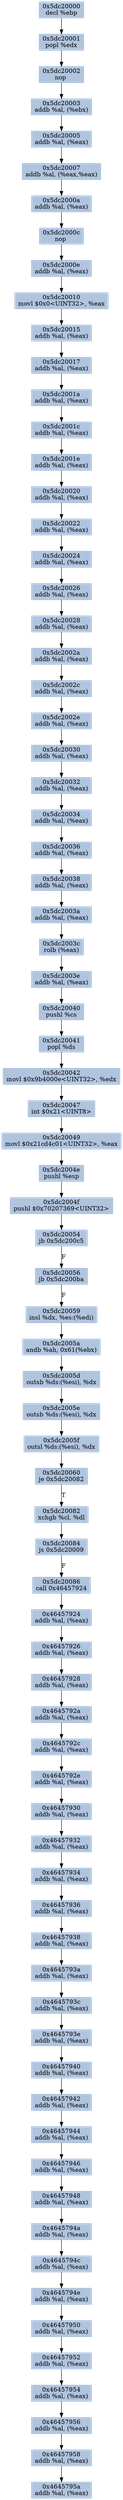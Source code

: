 digraph G {
node[shape=rectangle,style=filled,fillcolor=lightsteelblue,color=lightsteelblue]
bgcolor="transparent"
a0x5dc20000decl_ebp[label="0x5dc20000\ndecl %ebp"];
a0x5dc20001popl_edx[label="0x5dc20001\npopl %edx"];
a0x5dc20002nop_[label="0x5dc20002\nnop "];
a0x5dc20003addb_al_ebx_[label="0x5dc20003\naddb %al, (%ebx)"];
a0x5dc20005addb_al_eax_[label="0x5dc20005\naddb %al, (%eax)"];
a0x5dc20007addb_al_eaxeax_[label="0x5dc20007\naddb %al, (%eax,%eax)"];
a0x5dc2000aaddb_al_eax_[label="0x5dc2000a\naddb %al, (%eax)"];
a0x5dc2000cnop_[label="0x5dc2000c\nnop "];
a0x5dc2000eaddb_al_eax_[label="0x5dc2000e\naddb %al, (%eax)"];
a0x5dc20010movl_0x0UINT32_eax[label="0x5dc20010\nmovl $0x0<UINT32>, %eax"];
a0x5dc20015addb_al_eax_[label="0x5dc20015\naddb %al, (%eax)"];
a0x5dc20017addb_al_eax_[label="0x5dc20017\naddb %al, (%eax)"];
a0x5dc2001aaddb_al_eax_[label="0x5dc2001a\naddb %al, (%eax)"];
a0x5dc2001caddb_al_eax_[label="0x5dc2001c\naddb %al, (%eax)"];
a0x5dc2001eaddb_al_eax_[label="0x5dc2001e\naddb %al, (%eax)"];
a0x5dc20020addb_al_eax_[label="0x5dc20020\naddb %al, (%eax)"];
a0x5dc20022addb_al_eax_[label="0x5dc20022\naddb %al, (%eax)"];
a0x5dc20024addb_al_eax_[label="0x5dc20024\naddb %al, (%eax)"];
a0x5dc20026addb_al_eax_[label="0x5dc20026\naddb %al, (%eax)"];
a0x5dc20028addb_al_eax_[label="0x5dc20028\naddb %al, (%eax)"];
a0x5dc2002aaddb_al_eax_[label="0x5dc2002a\naddb %al, (%eax)"];
a0x5dc2002caddb_al_eax_[label="0x5dc2002c\naddb %al, (%eax)"];
a0x5dc2002eaddb_al_eax_[label="0x5dc2002e\naddb %al, (%eax)"];
a0x5dc20030addb_al_eax_[label="0x5dc20030\naddb %al, (%eax)"];
a0x5dc20032addb_al_eax_[label="0x5dc20032\naddb %al, (%eax)"];
a0x5dc20034addb_al_eax_[label="0x5dc20034\naddb %al, (%eax)"];
a0x5dc20036addb_al_eax_[label="0x5dc20036\naddb %al, (%eax)"];
a0x5dc20038addb_al_eax_[label="0x5dc20038\naddb %al, (%eax)"];
a0x5dc2003aaddb_al_eax_[label="0x5dc2003a\naddb %al, (%eax)"];
a0x5dc2003crolb_eax_[label="0x5dc2003c\nrolb (%eax)"];
a0x5dc2003eaddb_al_eax_[label="0x5dc2003e\naddb %al, (%eax)"];
a0x5dc20040pushl_cs[label="0x5dc20040\npushl %cs"];
a0x5dc20041popl_ds[label="0x5dc20041\npopl %ds"];
a0x5dc20042movl_0x9b4000eUINT32_edx[label="0x5dc20042\nmovl $0x9b4000e<UINT32>, %edx"];
a0x5dc20047int_0x21UINT8[label="0x5dc20047\nint $0x21<UINT8>"];
a0x5dc20049movl_0x21cd4c01UINT32_eax[label="0x5dc20049\nmovl $0x21cd4c01<UINT32>, %eax"];
a0x5dc2004epushl_esp[label="0x5dc2004e\npushl %esp"];
a0x5dc2004fpushl_0x70207369UINT32[label="0x5dc2004f\npushl $0x70207369<UINT32>"];
a0x5dc20054jb_0x5dc200c5[label="0x5dc20054\njb 0x5dc200c5"];
a0x5dc20056jb_0x5dc200ba[label="0x5dc20056\njb 0x5dc200ba"];
a0x5dc20059insl_dx_es_edi_[label="0x5dc20059\ninsl %dx, %es:(%edi)"];
a0x5dc2005aandb_ah_0x61ebx_[label="0x5dc2005a\nandb %ah, 0x61(%ebx)"];
a0x5dc2005doutsb_ds_esi__dx[label="0x5dc2005d\noutsb %ds:(%esi), %dx"];
a0x5dc2005eoutsb_ds_esi__dx[label="0x5dc2005e\noutsb %ds:(%esi), %dx"];
a0x5dc2005foutsl_ds_esi__dx[label="0x5dc2005f\noutsl %ds:(%esi), %dx"];
a0x5dc20060je_0x5dc20082[label="0x5dc20060\nje 0x5dc20082"];
a0x5dc20082xchgb_cl_dl[label="0x5dc20082\nxchgb %cl, %dl"];
a0x5dc20084js_0x5dc20009[label="0x5dc20084\njs 0x5dc20009"];
a0x5dc20086call_0x46457924[label="0x5dc20086\ncall 0x46457924"];
a0x46457924addb_al_eax_[label="0x46457924\naddb %al, (%eax)"];
a0x46457926addb_al_eax_[label="0x46457926\naddb %al, (%eax)"];
a0x46457928addb_al_eax_[label="0x46457928\naddb %al, (%eax)"];
a0x4645792aaddb_al_eax_[label="0x4645792a\naddb %al, (%eax)"];
a0x4645792caddb_al_eax_[label="0x4645792c\naddb %al, (%eax)"];
a0x4645792eaddb_al_eax_[label="0x4645792e\naddb %al, (%eax)"];
a0x46457930addb_al_eax_[label="0x46457930\naddb %al, (%eax)"];
a0x46457932addb_al_eax_[label="0x46457932\naddb %al, (%eax)"];
a0x46457934addb_al_eax_[label="0x46457934\naddb %al, (%eax)"];
a0x46457936addb_al_eax_[label="0x46457936\naddb %al, (%eax)"];
a0x46457938addb_al_eax_[label="0x46457938\naddb %al, (%eax)"];
a0x4645793aaddb_al_eax_[label="0x4645793a\naddb %al, (%eax)"];
a0x4645793caddb_al_eax_[label="0x4645793c\naddb %al, (%eax)"];
a0x4645793eaddb_al_eax_[label="0x4645793e\naddb %al, (%eax)"];
a0x46457940addb_al_eax_[label="0x46457940\naddb %al, (%eax)"];
a0x46457942addb_al_eax_[label="0x46457942\naddb %al, (%eax)"];
a0x46457944addb_al_eax_[label="0x46457944\naddb %al, (%eax)"];
a0x46457946addb_al_eax_[label="0x46457946\naddb %al, (%eax)"];
a0x46457948addb_al_eax_[label="0x46457948\naddb %al, (%eax)"];
a0x4645794aaddb_al_eax_[label="0x4645794a\naddb %al, (%eax)"];
a0x4645794caddb_al_eax_[label="0x4645794c\naddb %al, (%eax)"];
a0x4645794eaddb_al_eax_[label="0x4645794e\naddb %al, (%eax)"];
a0x46457950addb_al_eax_[label="0x46457950\naddb %al, (%eax)"];
a0x46457952addb_al_eax_[label="0x46457952\naddb %al, (%eax)"];
a0x46457954addb_al_eax_[label="0x46457954\naddb %al, (%eax)"];
a0x46457956addb_al_eax_[label="0x46457956\naddb %al, (%eax)"];
a0x46457958addb_al_eax_[label="0x46457958\naddb %al, (%eax)"];
a0x4645795aaddb_al_eax_[label="0x4645795a\naddb %al, (%eax)"];
a0x5dc20000decl_ebp -> a0x5dc20001popl_edx [color="#000000"];
a0x5dc20001popl_edx -> a0x5dc20002nop_ [color="#000000"];
a0x5dc20002nop_ -> a0x5dc20003addb_al_ebx_ [color="#000000"];
a0x5dc20003addb_al_ebx_ -> a0x5dc20005addb_al_eax_ [color="#000000"];
a0x5dc20005addb_al_eax_ -> a0x5dc20007addb_al_eaxeax_ [color="#000000"];
a0x5dc20007addb_al_eaxeax_ -> a0x5dc2000aaddb_al_eax_ [color="#000000"];
a0x5dc2000aaddb_al_eax_ -> a0x5dc2000cnop_ [color="#000000"];
a0x5dc2000cnop_ -> a0x5dc2000eaddb_al_eax_ [color="#000000"];
a0x5dc2000eaddb_al_eax_ -> a0x5dc20010movl_0x0UINT32_eax [color="#000000"];
a0x5dc20010movl_0x0UINT32_eax -> a0x5dc20015addb_al_eax_ [color="#000000"];
a0x5dc20015addb_al_eax_ -> a0x5dc20017addb_al_eax_ [color="#000000"];
a0x5dc20017addb_al_eax_ -> a0x5dc2001aaddb_al_eax_ [color="#000000"];
a0x5dc2001aaddb_al_eax_ -> a0x5dc2001caddb_al_eax_ [color="#000000"];
a0x5dc2001caddb_al_eax_ -> a0x5dc2001eaddb_al_eax_ [color="#000000"];
a0x5dc2001eaddb_al_eax_ -> a0x5dc20020addb_al_eax_ [color="#000000"];
a0x5dc20020addb_al_eax_ -> a0x5dc20022addb_al_eax_ [color="#000000"];
a0x5dc20022addb_al_eax_ -> a0x5dc20024addb_al_eax_ [color="#000000"];
a0x5dc20024addb_al_eax_ -> a0x5dc20026addb_al_eax_ [color="#000000"];
a0x5dc20026addb_al_eax_ -> a0x5dc20028addb_al_eax_ [color="#000000"];
a0x5dc20028addb_al_eax_ -> a0x5dc2002aaddb_al_eax_ [color="#000000"];
a0x5dc2002aaddb_al_eax_ -> a0x5dc2002caddb_al_eax_ [color="#000000"];
a0x5dc2002caddb_al_eax_ -> a0x5dc2002eaddb_al_eax_ [color="#000000"];
a0x5dc2002eaddb_al_eax_ -> a0x5dc20030addb_al_eax_ [color="#000000"];
a0x5dc20030addb_al_eax_ -> a0x5dc20032addb_al_eax_ [color="#000000"];
a0x5dc20032addb_al_eax_ -> a0x5dc20034addb_al_eax_ [color="#000000"];
a0x5dc20034addb_al_eax_ -> a0x5dc20036addb_al_eax_ [color="#000000"];
a0x5dc20036addb_al_eax_ -> a0x5dc20038addb_al_eax_ [color="#000000"];
a0x5dc20038addb_al_eax_ -> a0x5dc2003aaddb_al_eax_ [color="#000000"];
a0x5dc2003aaddb_al_eax_ -> a0x5dc2003crolb_eax_ [color="#000000"];
a0x5dc2003crolb_eax_ -> a0x5dc2003eaddb_al_eax_ [color="#000000"];
a0x5dc2003eaddb_al_eax_ -> a0x5dc20040pushl_cs [color="#000000"];
a0x5dc20040pushl_cs -> a0x5dc20041popl_ds [color="#000000"];
a0x5dc20041popl_ds -> a0x5dc20042movl_0x9b4000eUINT32_edx [color="#000000"];
a0x5dc20042movl_0x9b4000eUINT32_edx -> a0x5dc20047int_0x21UINT8 [color="#000000"];
a0x5dc20047int_0x21UINT8 -> a0x5dc20049movl_0x21cd4c01UINT32_eax [color="#000000"];
a0x5dc20049movl_0x21cd4c01UINT32_eax -> a0x5dc2004epushl_esp [color="#000000"];
a0x5dc2004epushl_esp -> a0x5dc2004fpushl_0x70207369UINT32 [color="#000000"];
a0x5dc2004fpushl_0x70207369UINT32 -> a0x5dc20054jb_0x5dc200c5 [color="#000000"];
a0x5dc20054jb_0x5dc200c5 -> a0x5dc20056jb_0x5dc200ba [color="#000000",label="F"];
a0x5dc20056jb_0x5dc200ba -> a0x5dc20059insl_dx_es_edi_ [color="#000000",label="F"];
a0x5dc20059insl_dx_es_edi_ -> a0x5dc2005aandb_ah_0x61ebx_ [color="#000000"];
a0x5dc2005aandb_ah_0x61ebx_ -> a0x5dc2005doutsb_ds_esi__dx [color="#000000"];
a0x5dc2005doutsb_ds_esi__dx -> a0x5dc2005eoutsb_ds_esi__dx [color="#000000"];
a0x5dc2005eoutsb_ds_esi__dx -> a0x5dc2005foutsl_ds_esi__dx [color="#000000"];
a0x5dc2005foutsl_ds_esi__dx -> a0x5dc20060je_0x5dc20082 [color="#000000"];
a0x5dc20060je_0x5dc20082 -> a0x5dc20082xchgb_cl_dl [color="#000000",label="T"];
a0x5dc20082xchgb_cl_dl -> a0x5dc20084js_0x5dc20009 [color="#000000"];
a0x5dc20084js_0x5dc20009 -> a0x5dc20086call_0x46457924 [color="#000000",label="F"];
a0x5dc20086call_0x46457924 -> a0x46457924addb_al_eax_ [color="#000000"];
a0x46457924addb_al_eax_ -> a0x46457926addb_al_eax_ [color="#000000"];
a0x46457926addb_al_eax_ -> a0x46457928addb_al_eax_ [color="#000000"];
a0x46457928addb_al_eax_ -> a0x4645792aaddb_al_eax_ [color="#000000"];
a0x4645792aaddb_al_eax_ -> a0x4645792caddb_al_eax_ [color="#000000"];
a0x4645792caddb_al_eax_ -> a0x4645792eaddb_al_eax_ [color="#000000"];
a0x4645792eaddb_al_eax_ -> a0x46457930addb_al_eax_ [color="#000000"];
a0x46457930addb_al_eax_ -> a0x46457932addb_al_eax_ [color="#000000"];
a0x46457932addb_al_eax_ -> a0x46457934addb_al_eax_ [color="#000000"];
a0x46457934addb_al_eax_ -> a0x46457936addb_al_eax_ [color="#000000"];
a0x46457936addb_al_eax_ -> a0x46457938addb_al_eax_ [color="#000000"];
a0x46457938addb_al_eax_ -> a0x4645793aaddb_al_eax_ [color="#000000"];
a0x4645793aaddb_al_eax_ -> a0x4645793caddb_al_eax_ [color="#000000"];
a0x4645793caddb_al_eax_ -> a0x4645793eaddb_al_eax_ [color="#000000"];
a0x4645793eaddb_al_eax_ -> a0x46457940addb_al_eax_ [color="#000000"];
a0x46457940addb_al_eax_ -> a0x46457942addb_al_eax_ [color="#000000"];
a0x46457942addb_al_eax_ -> a0x46457944addb_al_eax_ [color="#000000"];
a0x46457944addb_al_eax_ -> a0x46457946addb_al_eax_ [color="#000000"];
a0x46457946addb_al_eax_ -> a0x46457948addb_al_eax_ [color="#000000"];
a0x46457948addb_al_eax_ -> a0x4645794aaddb_al_eax_ [color="#000000"];
a0x4645794aaddb_al_eax_ -> a0x4645794caddb_al_eax_ [color="#000000"];
a0x4645794caddb_al_eax_ -> a0x4645794eaddb_al_eax_ [color="#000000"];
a0x4645794eaddb_al_eax_ -> a0x46457950addb_al_eax_ [color="#000000"];
a0x46457950addb_al_eax_ -> a0x46457952addb_al_eax_ [color="#000000"];
a0x46457952addb_al_eax_ -> a0x46457954addb_al_eax_ [color="#000000"];
a0x46457954addb_al_eax_ -> a0x46457956addb_al_eax_ [color="#000000"];
a0x46457956addb_al_eax_ -> a0x46457958addb_al_eax_ [color="#000000"];
a0x46457958addb_al_eax_ -> a0x4645795aaddb_al_eax_ [color="#000000"];
}
